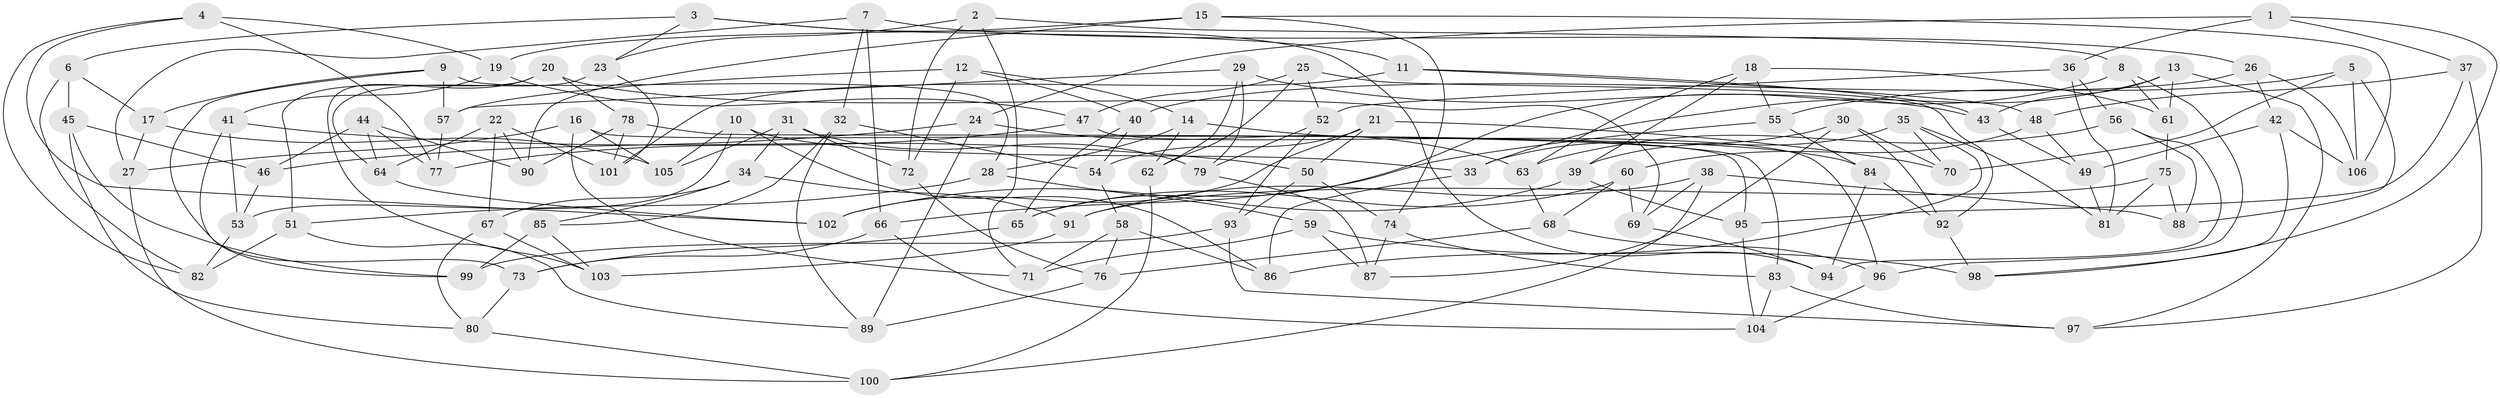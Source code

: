 // coarse degree distribution, {8: 0.15151515151515152, 9: 0.030303030303030304, 3: 0.09090909090909091, 11: 0.15151515151515152, 7: 0.15151515151515152, 10: 0.06060606060606061, 6: 0.15151515151515152, 2: 0.030303030303030304, 4: 0.06060606060606061, 5: 0.12121212121212122}
// Generated by graph-tools (version 1.1) at 2025/53/03/04/25 22:53:58]
// undirected, 106 vertices, 212 edges
graph export_dot {
  node [color=gray90,style=filled];
  1;
  2;
  3;
  4;
  5;
  6;
  7;
  8;
  9;
  10;
  11;
  12;
  13;
  14;
  15;
  16;
  17;
  18;
  19;
  20;
  21;
  22;
  23;
  24;
  25;
  26;
  27;
  28;
  29;
  30;
  31;
  32;
  33;
  34;
  35;
  36;
  37;
  38;
  39;
  40;
  41;
  42;
  43;
  44;
  45;
  46;
  47;
  48;
  49;
  50;
  51;
  52;
  53;
  54;
  55;
  56;
  57;
  58;
  59;
  60;
  61;
  62;
  63;
  64;
  65;
  66;
  67;
  68;
  69;
  70;
  71;
  72;
  73;
  74;
  75;
  76;
  77;
  78;
  79;
  80;
  81;
  82;
  83;
  84;
  85;
  86;
  87;
  88;
  89;
  90;
  91;
  92;
  93;
  94;
  95;
  96;
  97;
  98;
  99;
  100;
  101;
  102;
  103;
  104;
  105;
  106;
  1 -- 24;
  1 -- 98;
  1 -- 36;
  1 -- 37;
  2 -- 23;
  2 -- 8;
  2 -- 72;
  2 -- 71;
  3 -- 11;
  3 -- 6;
  3 -- 23;
  3 -- 94;
  4 -- 82;
  4 -- 102;
  4 -- 77;
  4 -- 19;
  5 -- 70;
  5 -- 106;
  5 -- 88;
  5 -- 55;
  6 -- 45;
  6 -- 82;
  6 -- 17;
  7 -- 27;
  7 -- 32;
  7 -- 26;
  7 -- 66;
  8 -- 65;
  8 -- 61;
  8 -- 96;
  9 -- 28;
  9 -- 57;
  9 -- 17;
  9 -- 73;
  10 -- 86;
  10 -- 33;
  10 -- 105;
  10 -- 53;
  11 -- 48;
  11 -- 101;
  11 -- 43;
  12 -- 72;
  12 -- 40;
  12 -- 14;
  12 -- 57;
  13 -- 61;
  13 -- 97;
  13 -- 33;
  13 -- 43;
  14 -- 84;
  14 -- 62;
  14 -- 28;
  15 -- 19;
  15 -- 106;
  15 -- 74;
  15 -- 90;
  16 -- 105;
  16 -- 27;
  16 -- 95;
  16 -- 71;
  17 -- 27;
  17 -- 105;
  18 -- 55;
  18 -- 61;
  18 -- 63;
  18 -- 39;
  19 -- 41;
  19 -- 47;
  20 -- 78;
  20 -- 51;
  20 -- 69;
  20 -- 103;
  21 -- 102;
  21 -- 50;
  21 -- 70;
  21 -- 54;
  22 -- 101;
  22 -- 67;
  22 -- 90;
  22 -- 64;
  23 -- 101;
  23 -- 64;
  24 -- 46;
  24 -- 63;
  24 -- 89;
  25 -- 92;
  25 -- 47;
  25 -- 52;
  25 -- 62;
  26 -- 40;
  26 -- 42;
  26 -- 106;
  27 -- 100;
  28 -- 51;
  28 -- 59;
  29 -- 79;
  29 -- 62;
  29 -- 57;
  29 -- 43;
  30 -- 92;
  30 -- 33;
  30 -- 87;
  30 -- 70;
  31 -- 34;
  31 -- 72;
  31 -- 79;
  31 -- 105;
  32 -- 54;
  32 -- 89;
  32 -- 85;
  33 -- 86;
  34 -- 91;
  34 -- 67;
  34 -- 85;
  35 -- 70;
  35 -- 86;
  35 -- 81;
  35 -- 39;
  36 -- 56;
  36 -- 52;
  36 -- 81;
  37 -- 48;
  37 -- 95;
  37 -- 97;
  38 -- 69;
  38 -- 88;
  38 -- 91;
  38 -- 100;
  39 -- 95;
  39 -- 102;
  40 -- 54;
  40 -- 65;
  41 -- 50;
  41 -- 99;
  41 -- 53;
  42 -- 106;
  42 -- 49;
  42 -- 98;
  43 -- 49;
  44 -- 46;
  44 -- 64;
  44 -- 90;
  44 -- 77;
  45 -- 99;
  45 -- 46;
  45 -- 80;
  46 -- 53;
  47 -- 77;
  47 -- 96;
  48 -- 60;
  48 -- 49;
  49 -- 81;
  50 -- 74;
  50 -- 93;
  51 -- 89;
  51 -- 82;
  52 -- 93;
  52 -- 79;
  53 -- 82;
  54 -- 58;
  55 -- 84;
  55 -- 66;
  56 -- 63;
  56 -- 94;
  56 -- 88;
  57 -- 77;
  58 -- 71;
  58 -- 86;
  58 -- 76;
  59 -- 98;
  59 -- 71;
  59 -- 87;
  60 -- 65;
  60 -- 68;
  60 -- 69;
  61 -- 75;
  62 -- 100;
  63 -- 68;
  64 -- 102;
  65 -- 73;
  66 -- 73;
  66 -- 104;
  67 -- 103;
  67 -- 80;
  68 -- 76;
  68 -- 96;
  69 -- 94;
  72 -- 76;
  73 -- 80;
  74 -- 87;
  74 -- 83;
  75 -- 81;
  75 -- 88;
  75 -- 91;
  76 -- 89;
  78 -- 90;
  78 -- 101;
  78 -- 83;
  79 -- 87;
  80 -- 100;
  83 -- 104;
  83 -- 97;
  84 -- 94;
  84 -- 92;
  85 -- 99;
  85 -- 103;
  91 -- 103;
  92 -- 98;
  93 -- 99;
  93 -- 97;
  95 -- 104;
  96 -- 104;
}
